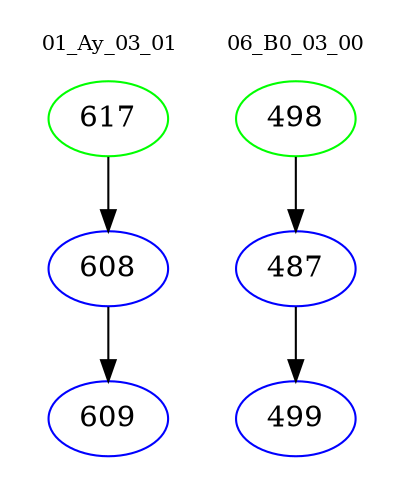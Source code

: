 digraph{
subgraph cluster_0 {
color = white
label = "01_Ay_03_01";
fontsize=10;
T0_617 [label="617", color="green"]
T0_617 -> T0_608 [color="black"]
T0_608 [label="608", color="blue"]
T0_608 -> T0_609 [color="black"]
T0_609 [label="609", color="blue"]
}
subgraph cluster_1 {
color = white
label = "06_B0_03_00";
fontsize=10;
T1_498 [label="498", color="green"]
T1_498 -> T1_487 [color="black"]
T1_487 [label="487", color="blue"]
T1_487 -> T1_499 [color="black"]
T1_499 [label="499", color="blue"]
}
}
